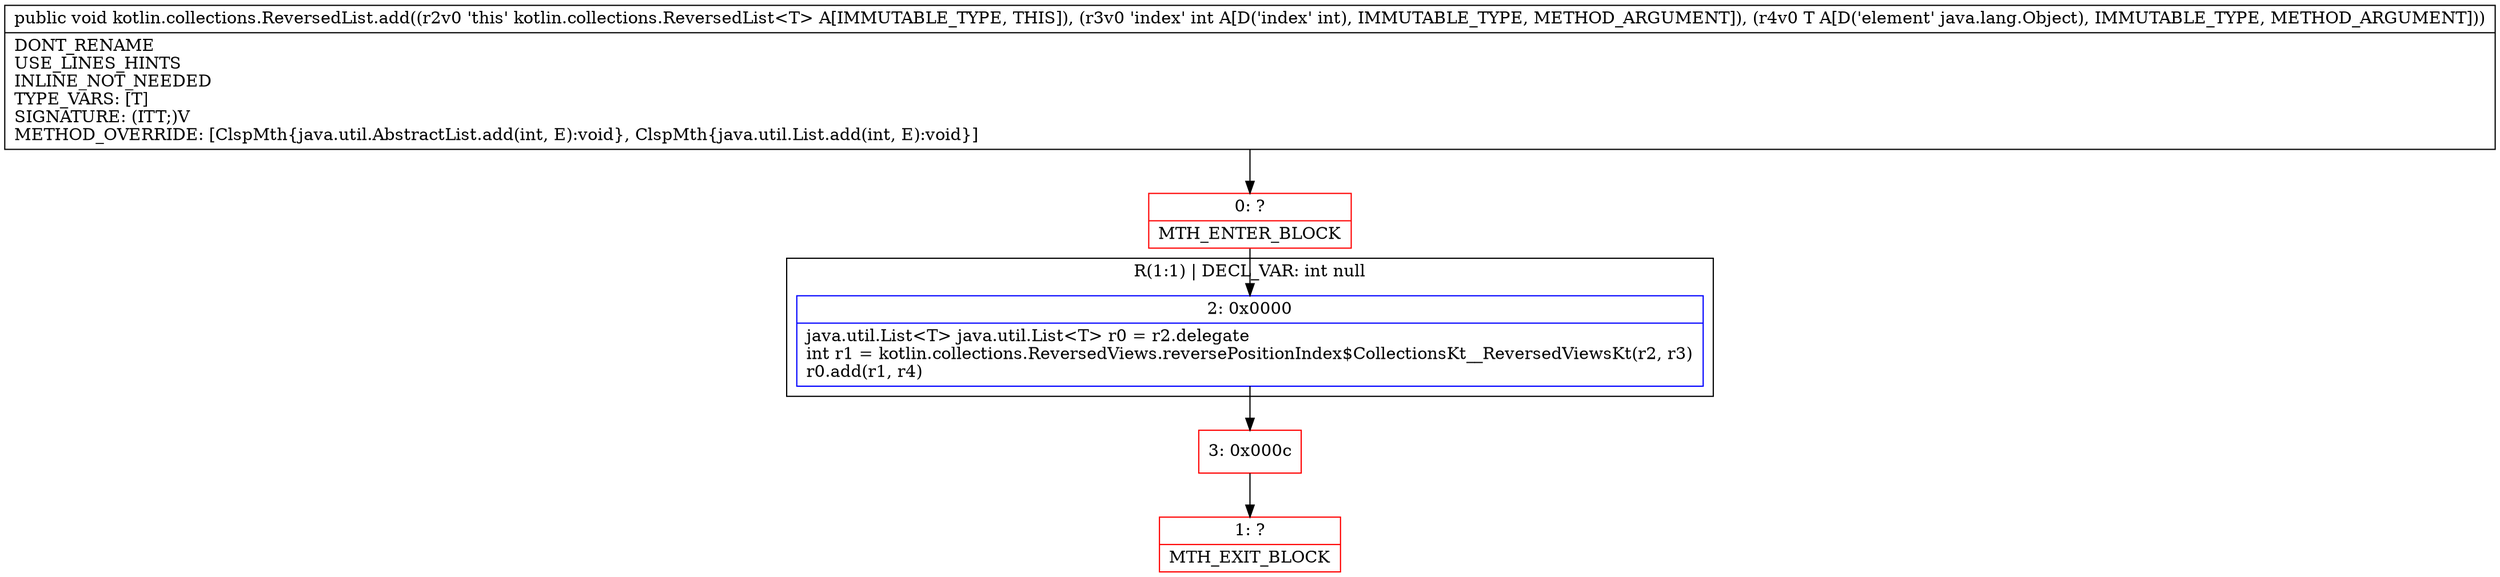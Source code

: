digraph "CFG forkotlin.collections.ReversedList.add(ILjava\/lang\/Object;)V" {
subgraph cluster_Region_1113098771 {
label = "R(1:1) | DECL_VAR: int null\l";
node [shape=record,color=blue];
Node_2 [shape=record,label="{2\:\ 0x0000|java.util.List\<T\> java.util.List\<T\> r0 = r2.delegate\lint r1 = kotlin.collections.ReversedViews.reversePositionIndex$CollectionsKt__ReversedViewsKt(r2, r3)\lr0.add(r1, r4)\l}"];
}
Node_0 [shape=record,color=red,label="{0\:\ ?|MTH_ENTER_BLOCK\l}"];
Node_3 [shape=record,color=red,label="{3\:\ 0x000c}"];
Node_1 [shape=record,color=red,label="{1\:\ ?|MTH_EXIT_BLOCK\l}"];
MethodNode[shape=record,label="{public void kotlin.collections.ReversedList.add((r2v0 'this' kotlin.collections.ReversedList\<T\> A[IMMUTABLE_TYPE, THIS]), (r3v0 'index' int A[D('index' int), IMMUTABLE_TYPE, METHOD_ARGUMENT]), (r4v0 T A[D('element' java.lang.Object), IMMUTABLE_TYPE, METHOD_ARGUMENT]))  | DONT_RENAME\lUSE_LINES_HINTS\lINLINE_NOT_NEEDED\lTYPE_VARS: [T]\lSIGNATURE: (ITT;)V\lMETHOD_OVERRIDE: [ClspMth\{java.util.AbstractList.add(int, E):void\}, ClspMth\{java.util.List.add(int, E):void\}]\l}"];
MethodNode -> Node_0;Node_2 -> Node_3;
Node_0 -> Node_2;
Node_3 -> Node_1;
}

